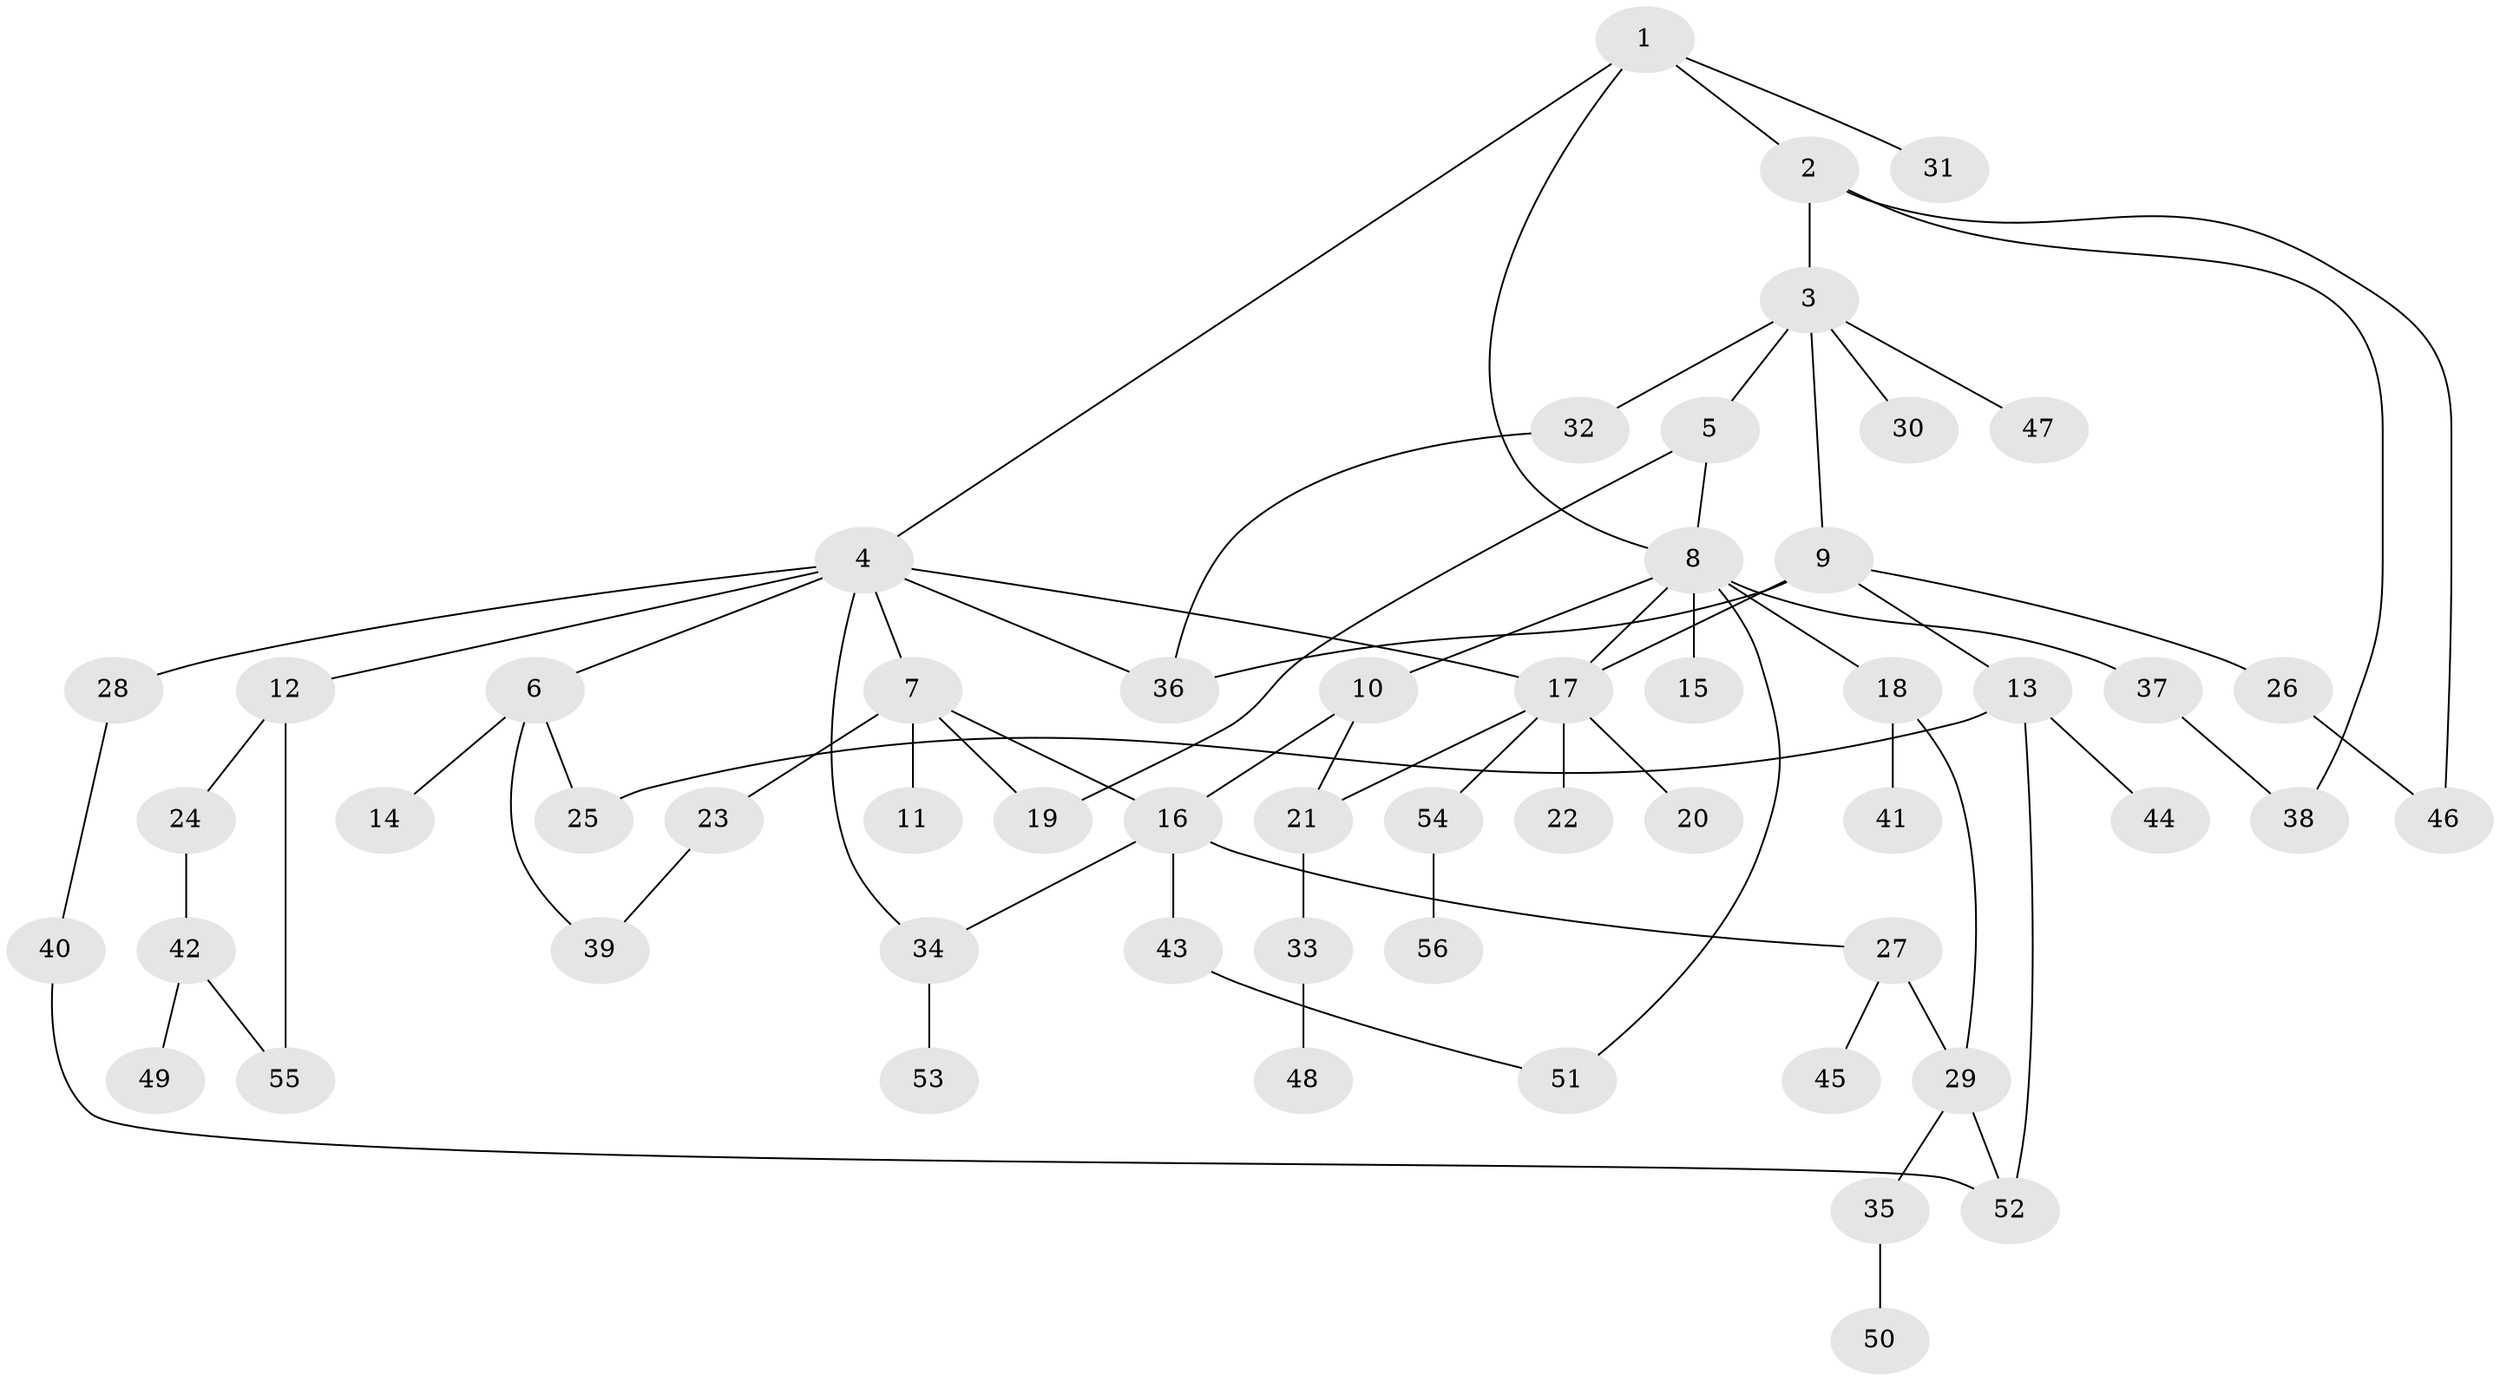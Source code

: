 // Generated by graph-tools (version 1.1) at 2025/25/03/09/25 03:25:35]
// undirected, 56 vertices, 73 edges
graph export_dot {
graph [start="1"]
  node [color=gray90,style=filled];
  1;
  2;
  3;
  4;
  5;
  6;
  7;
  8;
  9;
  10;
  11;
  12;
  13;
  14;
  15;
  16;
  17;
  18;
  19;
  20;
  21;
  22;
  23;
  24;
  25;
  26;
  27;
  28;
  29;
  30;
  31;
  32;
  33;
  34;
  35;
  36;
  37;
  38;
  39;
  40;
  41;
  42;
  43;
  44;
  45;
  46;
  47;
  48;
  49;
  50;
  51;
  52;
  53;
  54;
  55;
  56;
  1 -- 2;
  1 -- 4;
  1 -- 31;
  1 -- 8;
  2 -- 3;
  2 -- 46;
  2 -- 38;
  3 -- 5;
  3 -- 9;
  3 -- 30;
  3 -- 32;
  3 -- 47;
  4 -- 6;
  4 -- 7;
  4 -- 12;
  4 -- 28;
  4 -- 34;
  4 -- 36;
  4 -- 17;
  5 -- 8;
  5 -- 19;
  6 -- 14;
  6 -- 25;
  6 -- 39;
  7 -- 11;
  7 -- 23;
  7 -- 16;
  7 -- 19;
  8 -- 10;
  8 -- 15;
  8 -- 17;
  8 -- 18;
  8 -- 37;
  8 -- 51;
  9 -- 13;
  9 -- 26;
  9 -- 36;
  9 -- 17;
  10 -- 16;
  10 -- 21;
  12 -- 24;
  12 -- 55;
  13 -- 44;
  13 -- 52;
  13 -- 25;
  16 -- 27;
  16 -- 43;
  16 -- 34;
  17 -- 20;
  17 -- 21;
  17 -- 22;
  17 -- 54;
  18 -- 41;
  18 -- 29;
  21 -- 33;
  23 -- 39;
  24 -- 42;
  26 -- 46;
  27 -- 29;
  27 -- 45;
  28 -- 40;
  29 -- 35;
  29 -- 52;
  32 -- 36;
  33 -- 48;
  34 -- 53;
  35 -- 50;
  37 -- 38;
  40 -- 52;
  42 -- 49;
  42 -- 55;
  43 -- 51;
  54 -- 56;
}
